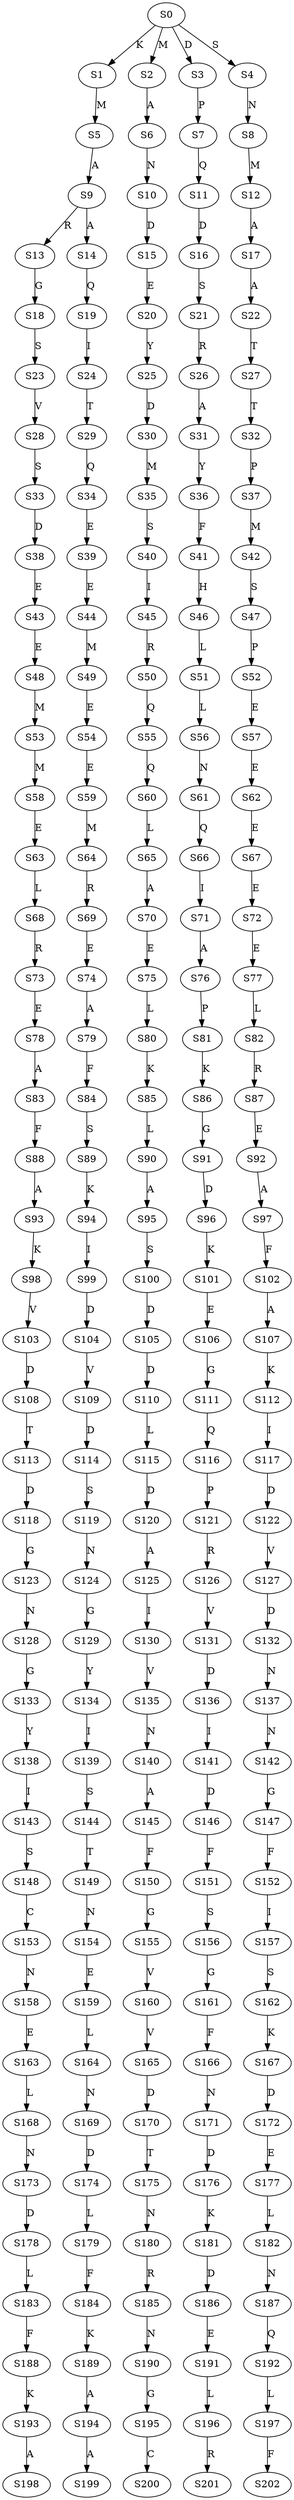 strict digraph  {
	S0 -> S1 [ label = K ];
	S0 -> S2 [ label = M ];
	S0 -> S3 [ label = D ];
	S0 -> S4 [ label = S ];
	S1 -> S5 [ label = M ];
	S2 -> S6 [ label = A ];
	S3 -> S7 [ label = P ];
	S4 -> S8 [ label = N ];
	S5 -> S9 [ label = A ];
	S6 -> S10 [ label = N ];
	S7 -> S11 [ label = Q ];
	S8 -> S12 [ label = M ];
	S9 -> S13 [ label = R ];
	S9 -> S14 [ label = A ];
	S10 -> S15 [ label = D ];
	S11 -> S16 [ label = D ];
	S12 -> S17 [ label = A ];
	S13 -> S18 [ label = G ];
	S14 -> S19 [ label = Q ];
	S15 -> S20 [ label = E ];
	S16 -> S21 [ label = S ];
	S17 -> S22 [ label = A ];
	S18 -> S23 [ label = S ];
	S19 -> S24 [ label = I ];
	S20 -> S25 [ label = Y ];
	S21 -> S26 [ label = R ];
	S22 -> S27 [ label = T ];
	S23 -> S28 [ label = V ];
	S24 -> S29 [ label = T ];
	S25 -> S30 [ label = D ];
	S26 -> S31 [ label = A ];
	S27 -> S32 [ label = T ];
	S28 -> S33 [ label = S ];
	S29 -> S34 [ label = Q ];
	S30 -> S35 [ label = M ];
	S31 -> S36 [ label = Y ];
	S32 -> S37 [ label = P ];
	S33 -> S38 [ label = D ];
	S34 -> S39 [ label = E ];
	S35 -> S40 [ label = S ];
	S36 -> S41 [ label = F ];
	S37 -> S42 [ label = M ];
	S38 -> S43 [ label = E ];
	S39 -> S44 [ label = E ];
	S40 -> S45 [ label = I ];
	S41 -> S46 [ label = H ];
	S42 -> S47 [ label = S ];
	S43 -> S48 [ label = E ];
	S44 -> S49 [ label = M ];
	S45 -> S50 [ label = R ];
	S46 -> S51 [ label = L ];
	S47 -> S52 [ label = P ];
	S48 -> S53 [ label = M ];
	S49 -> S54 [ label = E ];
	S50 -> S55 [ label = Q ];
	S51 -> S56 [ label = L ];
	S52 -> S57 [ label = E ];
	S53 -> S58 [ label = M ];
	S54 -> S59 [ label = E ];
	S55 -> S60 [ label = Q ];
	S56 -> S61 [ label = N ];
	S57 -> S62 [ label = E ];
	S58 -> S63 [ label = E ];
	S59 -> S64 [ label = M ];
	S60 -> S65 [ label = L ];
	S61 -> S66 [ label = Q ];
	S62 -> S67 [ label = E ];
	S63 -> S68 [ label = L ];
	S64 -> S69 [ label = R ];
	S65 -> S70 [ label = A ];
	S66 -> S71 [ label = I ];
	S67 -> S72 [ label = E ];
	S68 -> S73 [ label = R ];
	S69 -> S74 [ label = E ];
	S70 -> S75 [ label = E ];
	S71 -> S76 [ label = A ];
	S72 -> S77 [ label = E ];
	S73 -> S78 [ label = E ];
	S74 -> S79 [ label = A ];
	S75 -> S80 [ label = L ];
	S76 -> S81 [ label = P ];
	S77 -> S82 [ label = L ];
	S78 -> S83 [ label = A ];
	S79 -> S84 [ label = F ];
	S80 -> S85 [ label = K ];
	S81 -> S86 [ label = K ];
	S82 -> S87 [ label = R ];
	S83 -> S88 [ label = F ];
	S84 -> S89 [ label = S ];
	S85 -> S90 [ label = L ];
	S86 -> S91 [ label = G ];
	S87 -> S92 [ label = E ];
	S88 -> S93 [ label = A ];
	S89 -> S94 [ label = K ];
	S90 -> S95 [ label = A ];
	S91 -> S96 [ label = D ];
	S92 -> S97 [ label = A ];
	S93 -> S98 [ label = K ];
	S94 -> S99 [ label = I ];
	S95 -> S100 [ label = S ];
	S96 -> S101 [ label = K ];
	S97 -> S102 [ label = F ];
	S98 -> S103 [ label = V ];
	S99 -> S104 [ label = D ];
	S100 -> S105 [ label = D ];
	S101 -> S106 [ label = E ];
	S102 -> S107 [ label = A ];
	S103 -> S108 [ label = D ];
	S104 -> S109 [ label = V ];
	S105 -> S110 [ label = D ];
	S106 -> S111 [ label = G ];
	S107 -> S112 [ label = K ];
	S108 -> S113 [ label = T ];
	S109 -> S114 [ label = D ];
	S110 -> S115 [ label = L ];
	S111 -> S116 [ label = Q ];
	S112 -> S117 [ label = I ];
	S113 -> S118 [ label = D ];
	S114 -> S119 [ label = S ];
	S115 -> S120 [ label = D ];
	S116 -> S121 [ label = P ];
	S117 -> S122 [ label = D ];
	S118 -> S123 [ label = G ];
	S119 -> S124 [ label = N ];
	S120 -> S125 [ label = A ];
	S121 -> S126 [ label = R ];
	S122 -> S127 [ label = V ];
	S123 -> S128 [ label = N ];
	S124 -> S129 [ label = G ];
	S125 -> S130 [ label = I ];
	S126 -> S131 [ label = V ];
	S127 -> S132 [ label = D ];
	S128 -> S133 [ label = G ];
	S129 -> S134 [ label = Y ];
	S130 -> S135 [ label = V ];
	S131 -> S136 [ label = D ];
	S132 -> S137 [ label = N ];
	S133 -> S138 [ label = Y ];
	S134 -> S139 [ label = I ];
	S135 -> S140 [ label = N ];
	S136 -> S141 [ label = I ];
	S137 -> S142 [ label = N ];
	S138 -> S143 [ label = I ];
	S139 -> S144 [ label = S ];
	S140 -> S145 [ label = A ];
	S141 -> S146 [ label = D ];
	S142 -> S147 [ label = G ];
	S143 -> S148 [ label = S ];
	S144 -> S149 [ label = T ];
	S145 -> S150 [ label = F ];
	S146 -> S151 [ label = F ];
	S147 -> S152 [ label = F ];
	S148 -> S153 [ label = C ];
	S149 -> S154 [ label = N ];
	S150 -> S155 [ label = G ];
	S151 -> S156 [ label = S ];
	S152 -> S157 [ label = I ];
	S153 -> S158 [ label = N ];
	S154 -> S159 [ label = E ];
	S155 -> S160 [ label = V ];
	S156 -> S161 [ label = G ];
	S157 -> S162 [ label = S ];
	S158 -> S163 [ label = E ];
	S159 -> S164 [ label = L ];
	S160 -> S165 [ label = V ];
	S161 -> S166 [ label = F ];
	S162 -> S167 [ label = K ];
	S163 -> S168 [ label = L ];
	S164 -> S169 [ label = N ];
	S165 -> S170 [ label = D ];
	S166 -> S171 [ label = N ];
	S167 -> S172 [ label = D ];
	S168 -> S173 [ label = N ];
	S169 -> S174 [ label = D ];
	S170 -> S175 [ label = T ];
	S171 -> S176 [ label = D ];
	S172 -> S177 [ label = E ];
	S173 -> S178 [ label = D ];
	S174 -> S179 [ label = L ];
	S175 -> S180 [ label = N ];
	S176 -> S181 [ label = K ];
	S177 -> S182 [ label = L ];
	S178 -> S183 [ label = L ];
	S179 -> S184 [ label = F ];
	S180 -> S185 [ label = R ];
	S181 -> S186 [ label = D ];
	S182 -> S187 [ label = N ];
	S183 -> S188 [ label = F ];
	S184 -> S189 [ label = K ];
	S185 -> S190 [ label = N ];
	S186 -> S191 [ label = E ];
	S187 -> S192 [ label = Q ];
	S188 -> S193 [ label = K ];
	S189 -> S194 [ label = A ];
	S190 -> S195 [ label = G ];
	S191 -> S196 [ label = L ];
	S192 -> S197 [ label = L ];
	S193 -> S198 [ label = A ];
	S194 -> S199 [ label = A ];
	S195 -> S200 [ label = C ];
	S196 -> S201 [ label = R ];
	S197 -> S202 [ label = F ];
}
